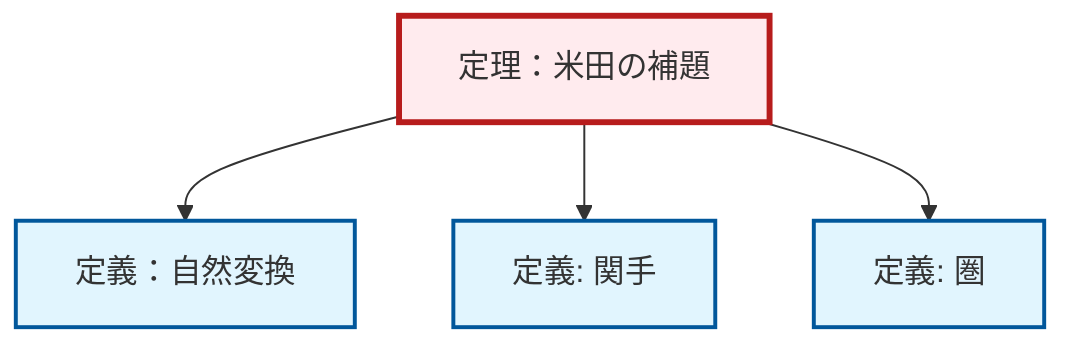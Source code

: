 graph TD
    classDef definition fill:#e1f5fe,stroke:#01579b,stroke-width:2px
    classDef theorem fill:#f3e5f5,stroke:#4a148c,stroke-width:2px
    classDef axiom fill:#fff3e0,stroke:#e65100,stroke-width:2px
    classDef example fill:#e8f5e9,stroke:#1b5e20,stroke-width:2px
    classDef current fill:#ffebee,stroke:#b71c1c,stroke-width:3px
    def-natural-transformation["定義：自然変換"]:::definition
    def-functor["定義: 関手"]:::definition
    thm-yoneda["定理：米田の補題"]:::theorem
    def-category["定義: 圏"]:::definition
    thm-yoneda --> def-natural-transformation
    thm-yoneda --> def-functor
    thm-yoneda --> def-category
    class thm-yoneda current